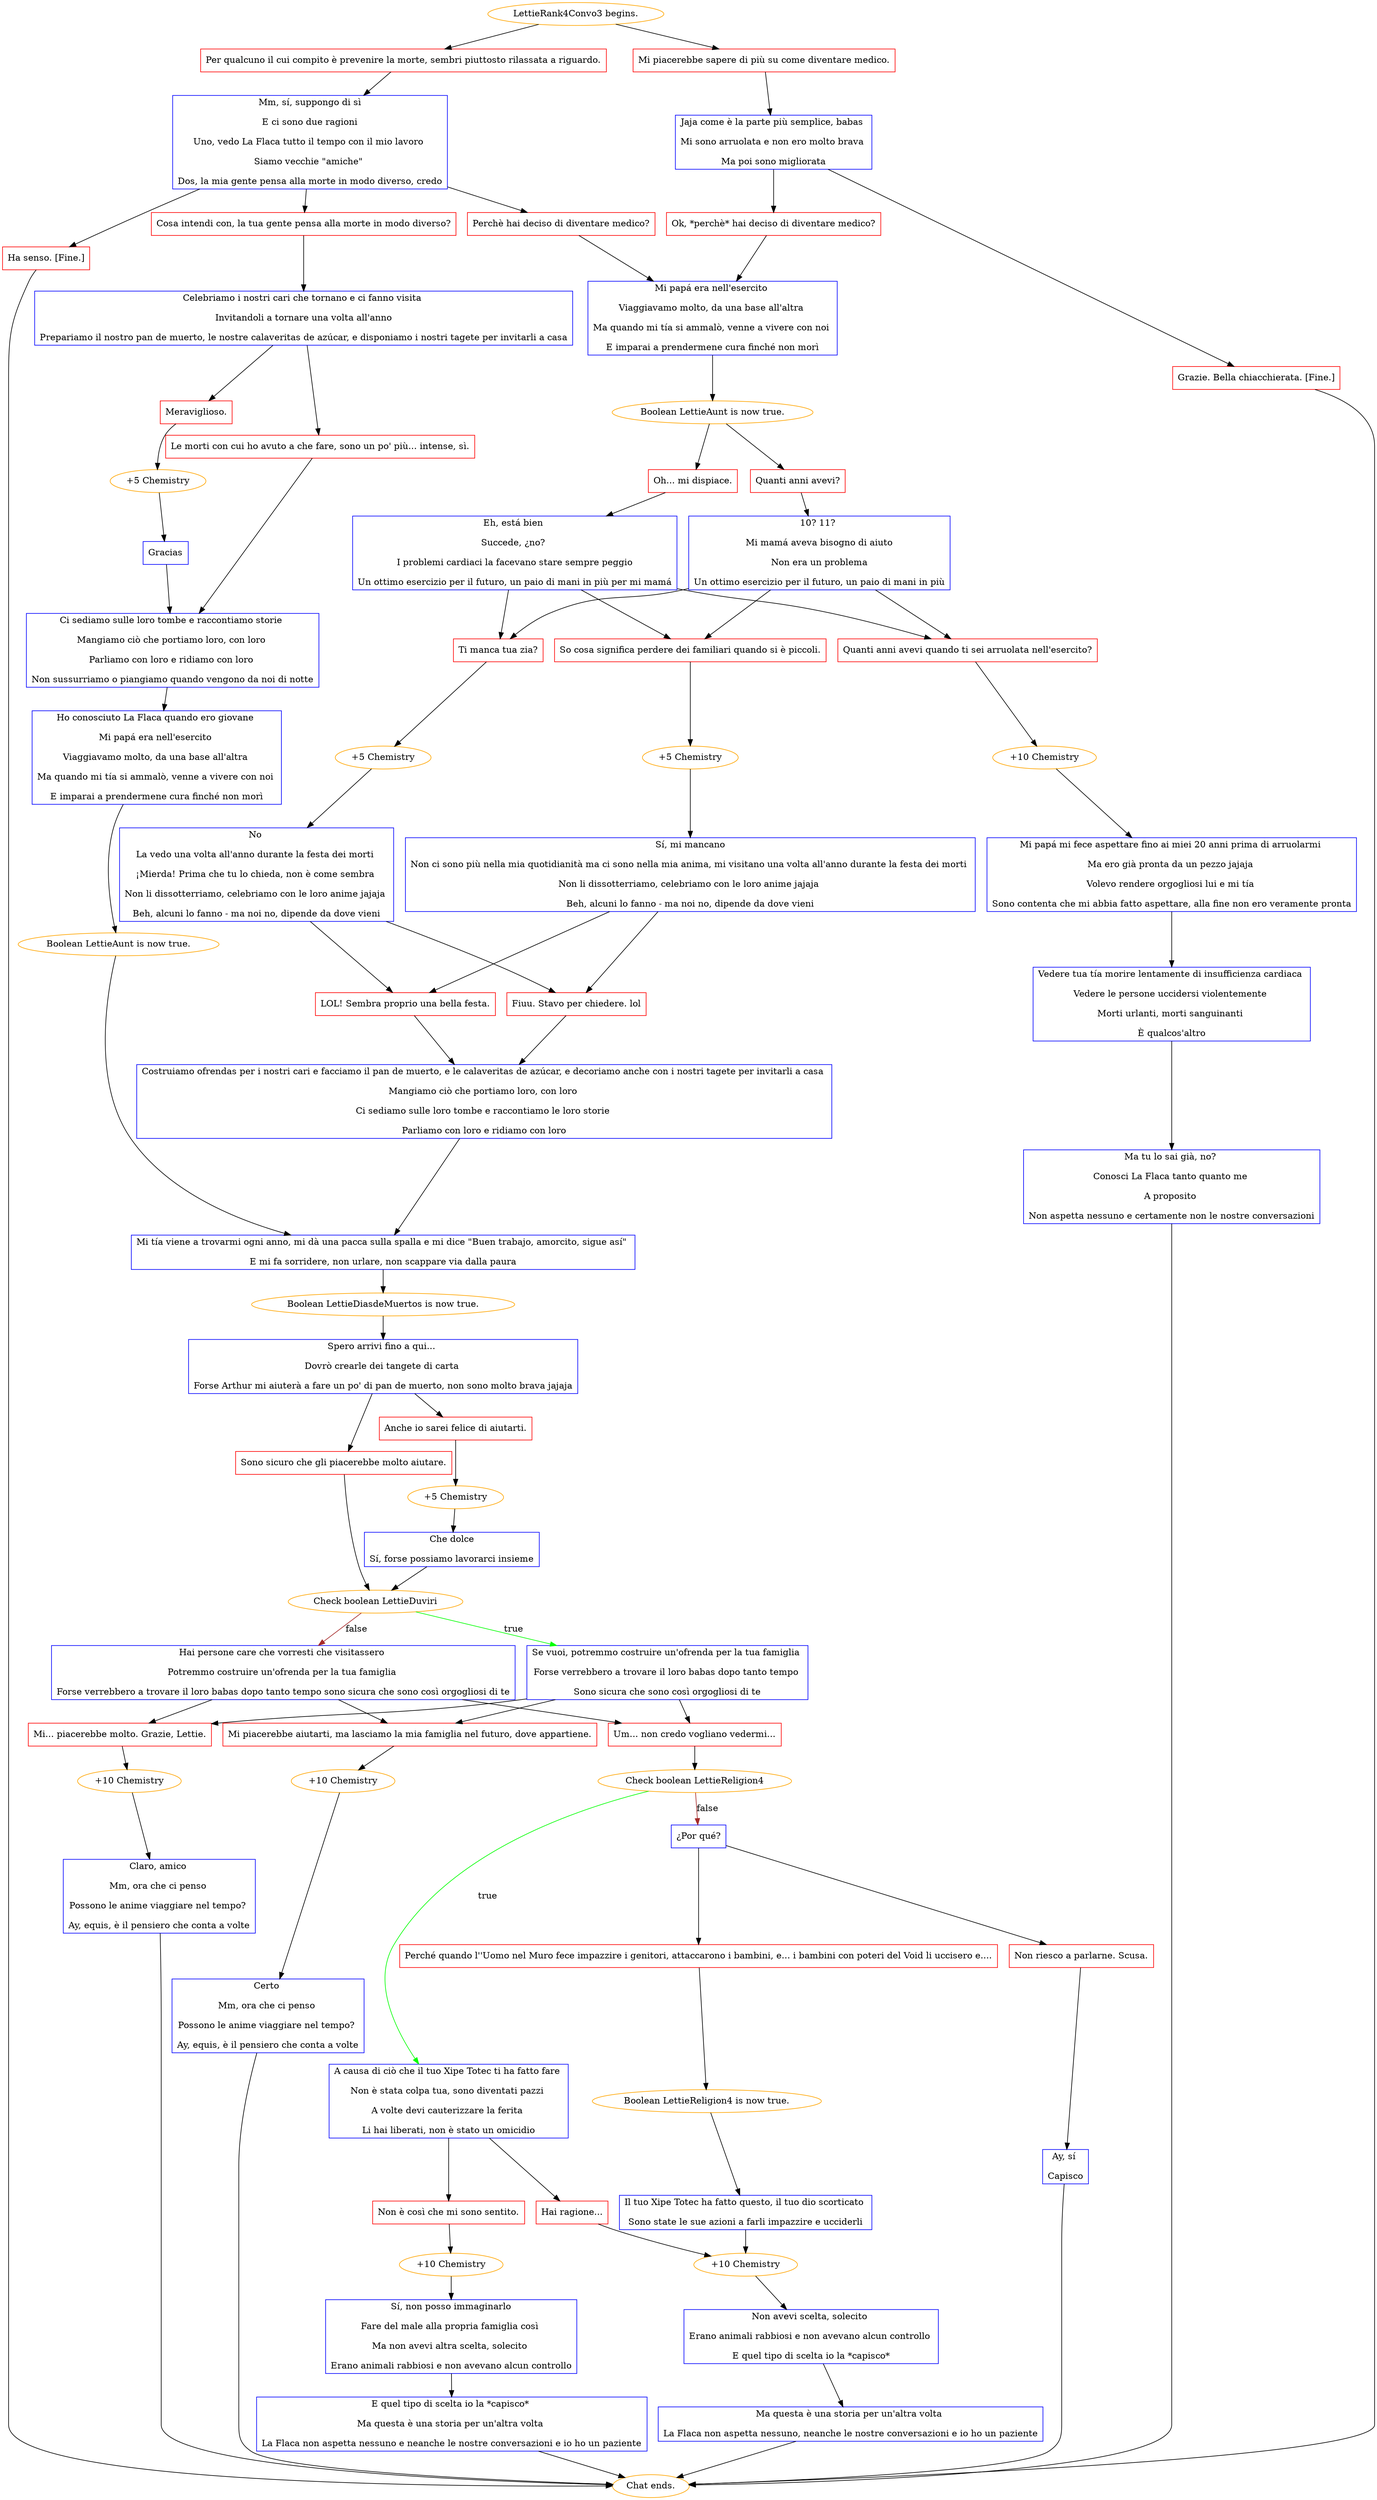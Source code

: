 digraph {
	"LettieRank4Convo3 begins." [color=orange];
		"LettieRank4Convo3 begins." -> j820011695;
		"LettieRank4Convo3 begins." -> j2840649627;
	j820011695 [label="Per qualcuno il cui compito è prevenire la morte, sembri piuttosto rilassata a riguardo.",shape=box,color=red];
		j820011695 -> j1686321442;
	j2840649627 [label="Mi piacerebbe sapere di più su come diventare medico.",shape=box,color=red];
		j2840649627 -> j3329523851;
	j1686321442 [label="Mm, sí, suppongo di sì
E ci sono due ragioni
Uno, vedo La Flaca tutto il tempo con il mio lavoro 
Siamo vecchie \"amiche\" 
Dos, la mia gente pensa alla morte in modo diverso, credo",shape=box,color=blue];
		j1686321442 -> j3182616012;
		j1686321442 -> j2823164804;
		j1686321442 -> j2608957753;
	j3329523851 [label="Jaja come è la parte più semplice, babas 
Mi sono arruolata e non ero molto brava 
Ma poi sono migliorata",shape=box,color=blue];
		j3329523851 -> j1648476205;
		j3329523851 -> j2017883055;
	j3182616012 [label="Cosa intendi con, la tua gente pensa alla morte in modo diverso?",shape=box,color=red];
		j3182616012 -> j4093165902;
	j2823164804 [label="Perchè hai deciso di diventare medico?",shape=box,color=red];
		j2823164804 -> j141318383;
	j2608957753 [label="Ha senso. [Fine.]",shape=box,color=red];
		j2608957753 -> "Chat ends.";
	j1648476205 [label="Ok, *perchè* hai deciso di diventare medico?",shape=box,color=red];
		j1648476205 -> j141318383;
	j2017883055 [label="Grazie. Bella chiacchierata. [Fine.]",shape=box,color=red];
		j2017883055 -> "Chat ends.";
	j4093165902 [label="Celebriamo i nostri cari che tornano e ci fanno visita 
Invitandoli a tornare una volta all'anno
Prepariamo il nostro pan de muerto, le nostre calaveritas de azúcar, e disponiamo i nostri tagete per invitarli a casa",shape=box,color=blue];
		j4093165902 -> j78763199;
		j4093165902 -> j2916236262;
	j141318383 [label="Mi papá era nell'esercito 
Viaggiavamo molto, da una base all'altra 
Ma quando mi tía si ammalò, venne a vivere con noi 
E imparai a prendermene cura finché non morì",shape=box,color=blue];
		j141318383 -> j2985861959;
	"Chat ends." [color=orange];
	j78763199 [label="Le morti con cui ho avuto a che fare, sono un po' più... intense, sì.",shape=box,color=red];
		j78763199 -> j3591885654;
	j2916236262 [label="Meraviglioso.",shape=box,color=red];
		j2916236262 -> j3323426716;
	j2985861959 [label="Boolean LettieAunt is now true.",color=orange];
		j2985861959 -> j3706589089;
		j2985861959 -> j2978237326;
	j3591885654 [label="Ci sediamo sulle loro tombe e raccontiamo storie 
Mangiamo ciò che portiamo loro, con loro 
Parliamo con loro e ridiamo con loro 
Non sussurriamo o piangiamo quando vengono da noi di notte",shape=box,color=blue];
		j3591885654 -> j1696055802;
	j3323426716 [label="+5 Chemistry",color=orange];
		j3323426716 -> j1158807052;
	j3706589089 [label="Oh... mi dispiace.",shape=box,color=red];
		j3706589089 -> j1167423068;
	j2978237326 [label="Quanti anni avevi?",shape=box,color=red];
		j2978237326 -> j1459953561;
	j1696055802 [label="Ho conosciuto La Flaca quando ero giovane 
Mi papá era nell'esercito 
Viaggiavamo molto, da una base all'altra 
Ma quando mi tía si ammalò, venne a vivere con noi 
E imparai a prendermene cura finché non morì",shape=box,color=blue];
		j1696055802 -> j822496217;
	j1158807052 [label="Gracias",shape=box,color=blue];
		j1158807052 -> j3591885654;
	j1167423068 [label="Eh, está bien 
Succede, ¿no? 
I problemi cardiaci la facevano stare sempre peggio
Un ottimo esercizio per il futuro, un paio di mani in più per mi mamá",shape=box,color=blue];
		j1167423068 -> j4085547395;
		j1167423068 -> j2426713696;
		j1167423068 -> j3644608295;
	j1459953561 [label="10? 11? 
Mi mamá aveva bisogno di aiuto
Non era un problema
Un ottimo esercizio per il futuro, un paio di mani in più",shape=box,color=blue];
		j1459953561 -> j4085547395;
		j1459953561 -> j2426713696;
		j1459953561 -> j3644608295;
	j822496217 [label="Boolean LettieAunt is now true.",color=orange];
		j822496217 -> j578569089;
	j4085547395 [label="Ti manca tua zia?",shape=box,color=red];
		j4085547395 -> j1922661942;
	j2426713696 [label="So cosa significa perdere dei familiari quando si è piccoli.",shape=box,color=red];
		j2426713696 -> j1431913875;
	j3644608295 [label="Quanti anni avevi quando ti sei arruolata nell'esercito?",shape=box,color=red];
		j3644608295 -> j3882002645;
	j578569089 [label="Mi tía viene a trovarmi ogni anno, mi dà una pacca sulla spalla e mi dice \"Buen trabajo, amorcito, sigue así\" 
E mi fa sorridere, non urlare, non scappare via dalla paura",shape=box,color=blue];
		j578569089 -> j1290574238;
	j1922661942 [label="+5 Chemistry",color=orange];
		j1922661942 -> j357456316;
	j1431913875 [label="+5 Chemistry",color=orange];
		j1431913875 -> j1564846069;
	j3882002645 [label="+10 Chemistry",color=orange];
		j3882002645 -> j3323052246;
	j1290574238 [label="Boolean LettieDiasdeMuertos is now true.",color=orange];
		j1290574238 -> j2283692045;
	j357456316 [label="No 
La vedo una volta all'anno durante la festa dei morti 
¡Mierda! Prima che tu lo chieda, non è come sembra 
Non li dissotterriamo, celebriamo con le loro anime jajaja 
Beh, alcuni lo fanno - ma noi no, dipende da dove vieni",shape=box,color=blue];
		j357456316 -> j2790491983;
		j357456316 -> j3222301647;
	j1564846069 [label="Sí, mi mancano
Non ci sono più nella mia quotidianità ma ci sono nella mia anima, mi visitano una volta all'anno durante la festa dei morti 
Non li dissotterriamo, celebriamo con le loro anime jajaja 
Beh, alcuni lo fanno - ma noi no, dipende da dove vieni",shape=box,color=blue];
		j1564846069 -> j2790491983;
		j1564846069 -> j3222301647;
	j3323052246 [label="Mi papá mi fece aspettare fino ai miei 20 anni prima di arruolarmi 
Ma ero già pronta da un pezzo jajaja 
Volevo rendere orgogliosi lui e mi tía 
Sono contenta che mi abbia fatto aspettare, alla fine non ero veramente pronta",shape=box,color=blue];
		j3323052246 -> j2354888189;
	j2283692045 [label="Spero arrivi fino a qui... 
Dovrò crearle dei tangete di carta 
Forse Arthur mi aiuterà a fare un po' di pan de muerto, non sono molto brava jajaja",shape=box,color=blue];
		j2283692045 -> j1547889758;
		j2283692045 -> j163253841;
	j2790491983 [label="Fiuu. Stavo per chiedere. lol",shape=box,color=red];
		j2790491983 -> j140801890;
	j3222301647 [label="LOL! Sembra proprio una bella festa.",shape=box,color=red];
		j3222301647 -> j140801890;
	j2354888189 [label="Vedere tua tía morire lentamente di insufficienza cardiaca 
Vedere le persone uccidersi violentemente 
Morti urlanti, morti sanguinanti 
È qualcos'altro",shape=box,color=blue];
		j2354888189 -> j4121129594;
	j1547889758 [label="Sono sicuro che gli piacerebbe molto aiutare.",shape=box,color=red];
		j1547889758 -> j3018346605;
	j163253841 [label="Anche io sarei felice di aiutarti.",shape=box,color=red];
		j163253841 -> j1435867701;
	j140801890 [label="Costruiamo ofrendas per i nostri cari e facciamo il pan de muerto, e le calaveritas de azúcar, e decoriamo anche con i nostri tagete per invitarli a casa 
Mangiamo ciò che portiamo loro, con loro 
Ci sediamo sulle loro tombe e raccontiamo le loro storie 
Parliamo con loro e ridiamo con loro",shape=box,color=blue];
		j140801890 -> j578569089;
	j4121129594 [label="Ma tu lo sai già, no? 
Conosci La Flaca tanto quanto me 
A proposito 
Non aspetta nessuno e certamente non le nostre conversazioni",shape=box,color=blue];
		j4121129594 -> "Chat ends.";
	j3018346605 [label="Check boolean LettieDuviri",color=orange];
		j3018346605 -> j1396340430 [label=true,color=green];
		j3018346605 -> j2247269515 [label=false,color=brown];
	j1435867701 [label="+5 Chemistry",color=orange];
		j1435867701 -> j4256901026;
	j1396340430 [label="Se vuoi, potremmo costruire un'ofrenda per la tua famiglia 
Forse verrebbero a trovare il loro babas dopo tanto tempo 
Sono sicura che sono così orgogliosi di te",shape=box,color=blue];
		j1396340430 -> j1695781998;
		j1396340430 -> j1236435722;
		j1396340430 -> j1374875800;
	j2247269515 [label="Hai persone care che vorresti che visitassero 
Potremmo costruire un'ofrenda per la tua famiglia 
Forse verrebbero a trovare il loro babas dopo tanto tempo sono sicura che sono così orgogliosi di te",shape=box,color=blue];
		j2247269515 -> j1695781998;
		j2247269515 -> j1236435722;
		j2247269515 -> j1374875800;
	j4256901026 [label="Che dolce
Sí, forse possiamo lavorarci insieme",shape=box,color=blue];
		j4256901026 -> j3018346605;
	j1695781998 [label="Mi... piacerebbe molto. Grazie, Lettie.",shape=box,color=red];
		j1695781998 -> j737645890;
	j1236435722 [label="Mi piacerebbe aiutarti, ma lasciamo la mia famiglia nel futuro, dove appartiene.",shape=box,color=red];
		j1236435722 -> j388081090;
	j1374875800 [label="Um... non credo vogliano vedermi...",shape=box,color=red];
		j1374875800 -> j4115334670;
	j737645890 [label="+10 Chemistry",color=orange];
		j737645890 -> j96616725;
	j388081090 [label="+10 Chemistry",color=orange];
		j388081090 -> j943545760;
	j4115334670 [label="Check boolean LettieReligion4",color=orange];
		j4115334670 -> j2462740198 [label=true,color=green];
		j4115334670 -> j2194251521 [label=false,color=brown];
	j96616725 [label="Claro, amico 
Mm, ora che ci penso 
Possono le anime viaggiare nel tempo? 
Ay, equis, è il pensiero che conta a volte",shape=box,color=blue];
		j96616725 -> "Chat ends.";
	j943545760 [label="Certo 
Mm, ora che ci penso 
Possono le anime viaggiare nel tempo? 
Ay, equis, è il pensiero che conta a volte",shape=box,color=blue];
		j943545760 -> "Chat ends.";
	j2462740198 [label="A causa di ciò che il tuo Xipe Totec ti ha fatto fare 
Non è stata colpa tua, sono diventati pazzi 
A volte devi cauterizzare la ferita 
Li hai liberati, non è stato un omicidio",shape=box,color=blue];
		j2462740198 -> j1809371936;
		j2462740198 -> j943001795;
	j2194251521 [label="¿Por qué?",shape=box,color=blue];
		j2194251521 -> j3584698914;
		j2194251521 -> j4251934935;
	j1809371936 [label="Non è così che mi sono sentito.",shape=box,color=red];
		j1809371936 -> j1223026312;
	j943001795 [label="Hai ragione...",shape=box,color=red];
		j943001795 -> j3198964993;
	j3584698914 [label="Perché quando l''Uomo nel Muro fece impazzire i genitori, attaccarono i bambini, e... i bambini con poteri del Void li uccisero e....",shape=box,color=red];
		j3584698914 -> j3340751033;
	j4251934935 [label="Non riesco a parlarne. Scusa.",shape=box,color=red];
		j4251934935 -> j4201167629;
	j1223026312 [label="+10 Chemistry",color=orange];
		j1223026312 -> j860086746;
	j3198964993 [label="+10 Chemistry",color=orange];
		j3198964993 -> j4287363607;
	j3340751033 [label="Boolean LettieReligion4 is now true.",color=orange];
		j3340751033 -> j1447378772;
	j4201167629 [label="Ay, sí 
Capisco",shape=box,color=blue];
		j4201167629 -> "Chat ends.";
	j860086746 [label="Sí, non posso immaginarlo
Fare del male alla propria famiglia così 
Ma non avevi altra scelta, solecito 
Erano animali rabbiosi e non avevano alcun controllo",shape=box,color=blue];
		j860086746 -> j3898588905;
	j4287363607 [label="Non avevi scelta, solecito 
Erano animali rabbiosi e non avevano alcun controllo 
E quel tipo di scelta io la *capisco*",shape=box,color=blue];
		j4287363607 -> j2243449840;
	j1447378772 [label="Il tuo Xipe Totec ha fatto questo, il tuo dio scorticato 
Sono state le sue azioni a farli impazzire e ucciderli",shape=box,color=blue];
		j1447378772 -> j3198964993;
	j3898588905 [label="E quel tipo di scelta io la *capisco* 
Ma questa è una storia per un'altra volta 
La Flaca non aspetta nessuno e neanche le nostre conversazioni e io ho un paziente",shape=box,color=blue];
		j3898588905 -> "Chat ends.";
	j2243449840 [label="Ma questa è una storia per un'altra volta 
La Flaca non aspetta nessuno, neanche le nostre conversazioni e io ho un paziente",shape=box,color=blue];
		j2243449840 -> "Chat ends.";
}